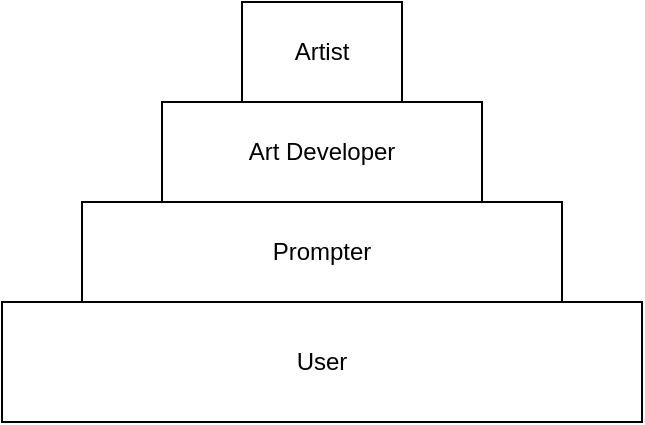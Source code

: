 <mxfile version="25.0.1">
  <diagram name="Page-1" id="Sb0kWSF6Lv1qD3YNNFqs">
    <mxGraphModel dx="1220" dy="480" grid="1" gridSize="10" guides="1" tooltips="1" connect="1" arrows="1" fold="1" page="1" pageScale="1" pageWidth="850" pageHeight="1100" math="0" shadow="0">
      <root>
        <mxCell id="0" />
        <mxCell id="1" parent="0" />
        <mxCell id="nMyo_vrmWjz91NT_QwZU-1" value="Artist" style="rounded=0;whiteSpace=wrap;html=1;" vertex="1" parent="1">
          <mxGeometry x="120" width="80" height="50" as="geometry" />
        </mxCell>
        <mxCell id="nMyo_vrmWjz91NT_QwZU-4" value="Art Developer" style="rounded=0;whiteSpace=wrap;html=1;" vertex="1" parent="1">
          <mxGeometry x="80" y="50" width="160" height="50" as="geometry" />
        </mxCell>
        <mxCell id="nMyo_vrmWjz91NT_QwZU-5" value="Prompter" style="rounded=0;whiteSpace=wrap;html=1;" vertex="1" parent="1">
          <mxGeometry x="40" y="100" width="240" height="50" as="geometry" />
        </mxCell>
        <mxCell id="nMyo_vrmWjz91NT_QwZU-6" value="User" style="rounded=0;whiteSpace=wrap;html=1;" vertex="1" parent="1">
          <mxGeometry y="150" width="320" height="60" as="geometry" />
        </mxCell>
      </root>
    </mxGraphModel>
  </diagram>
</mxfile>
